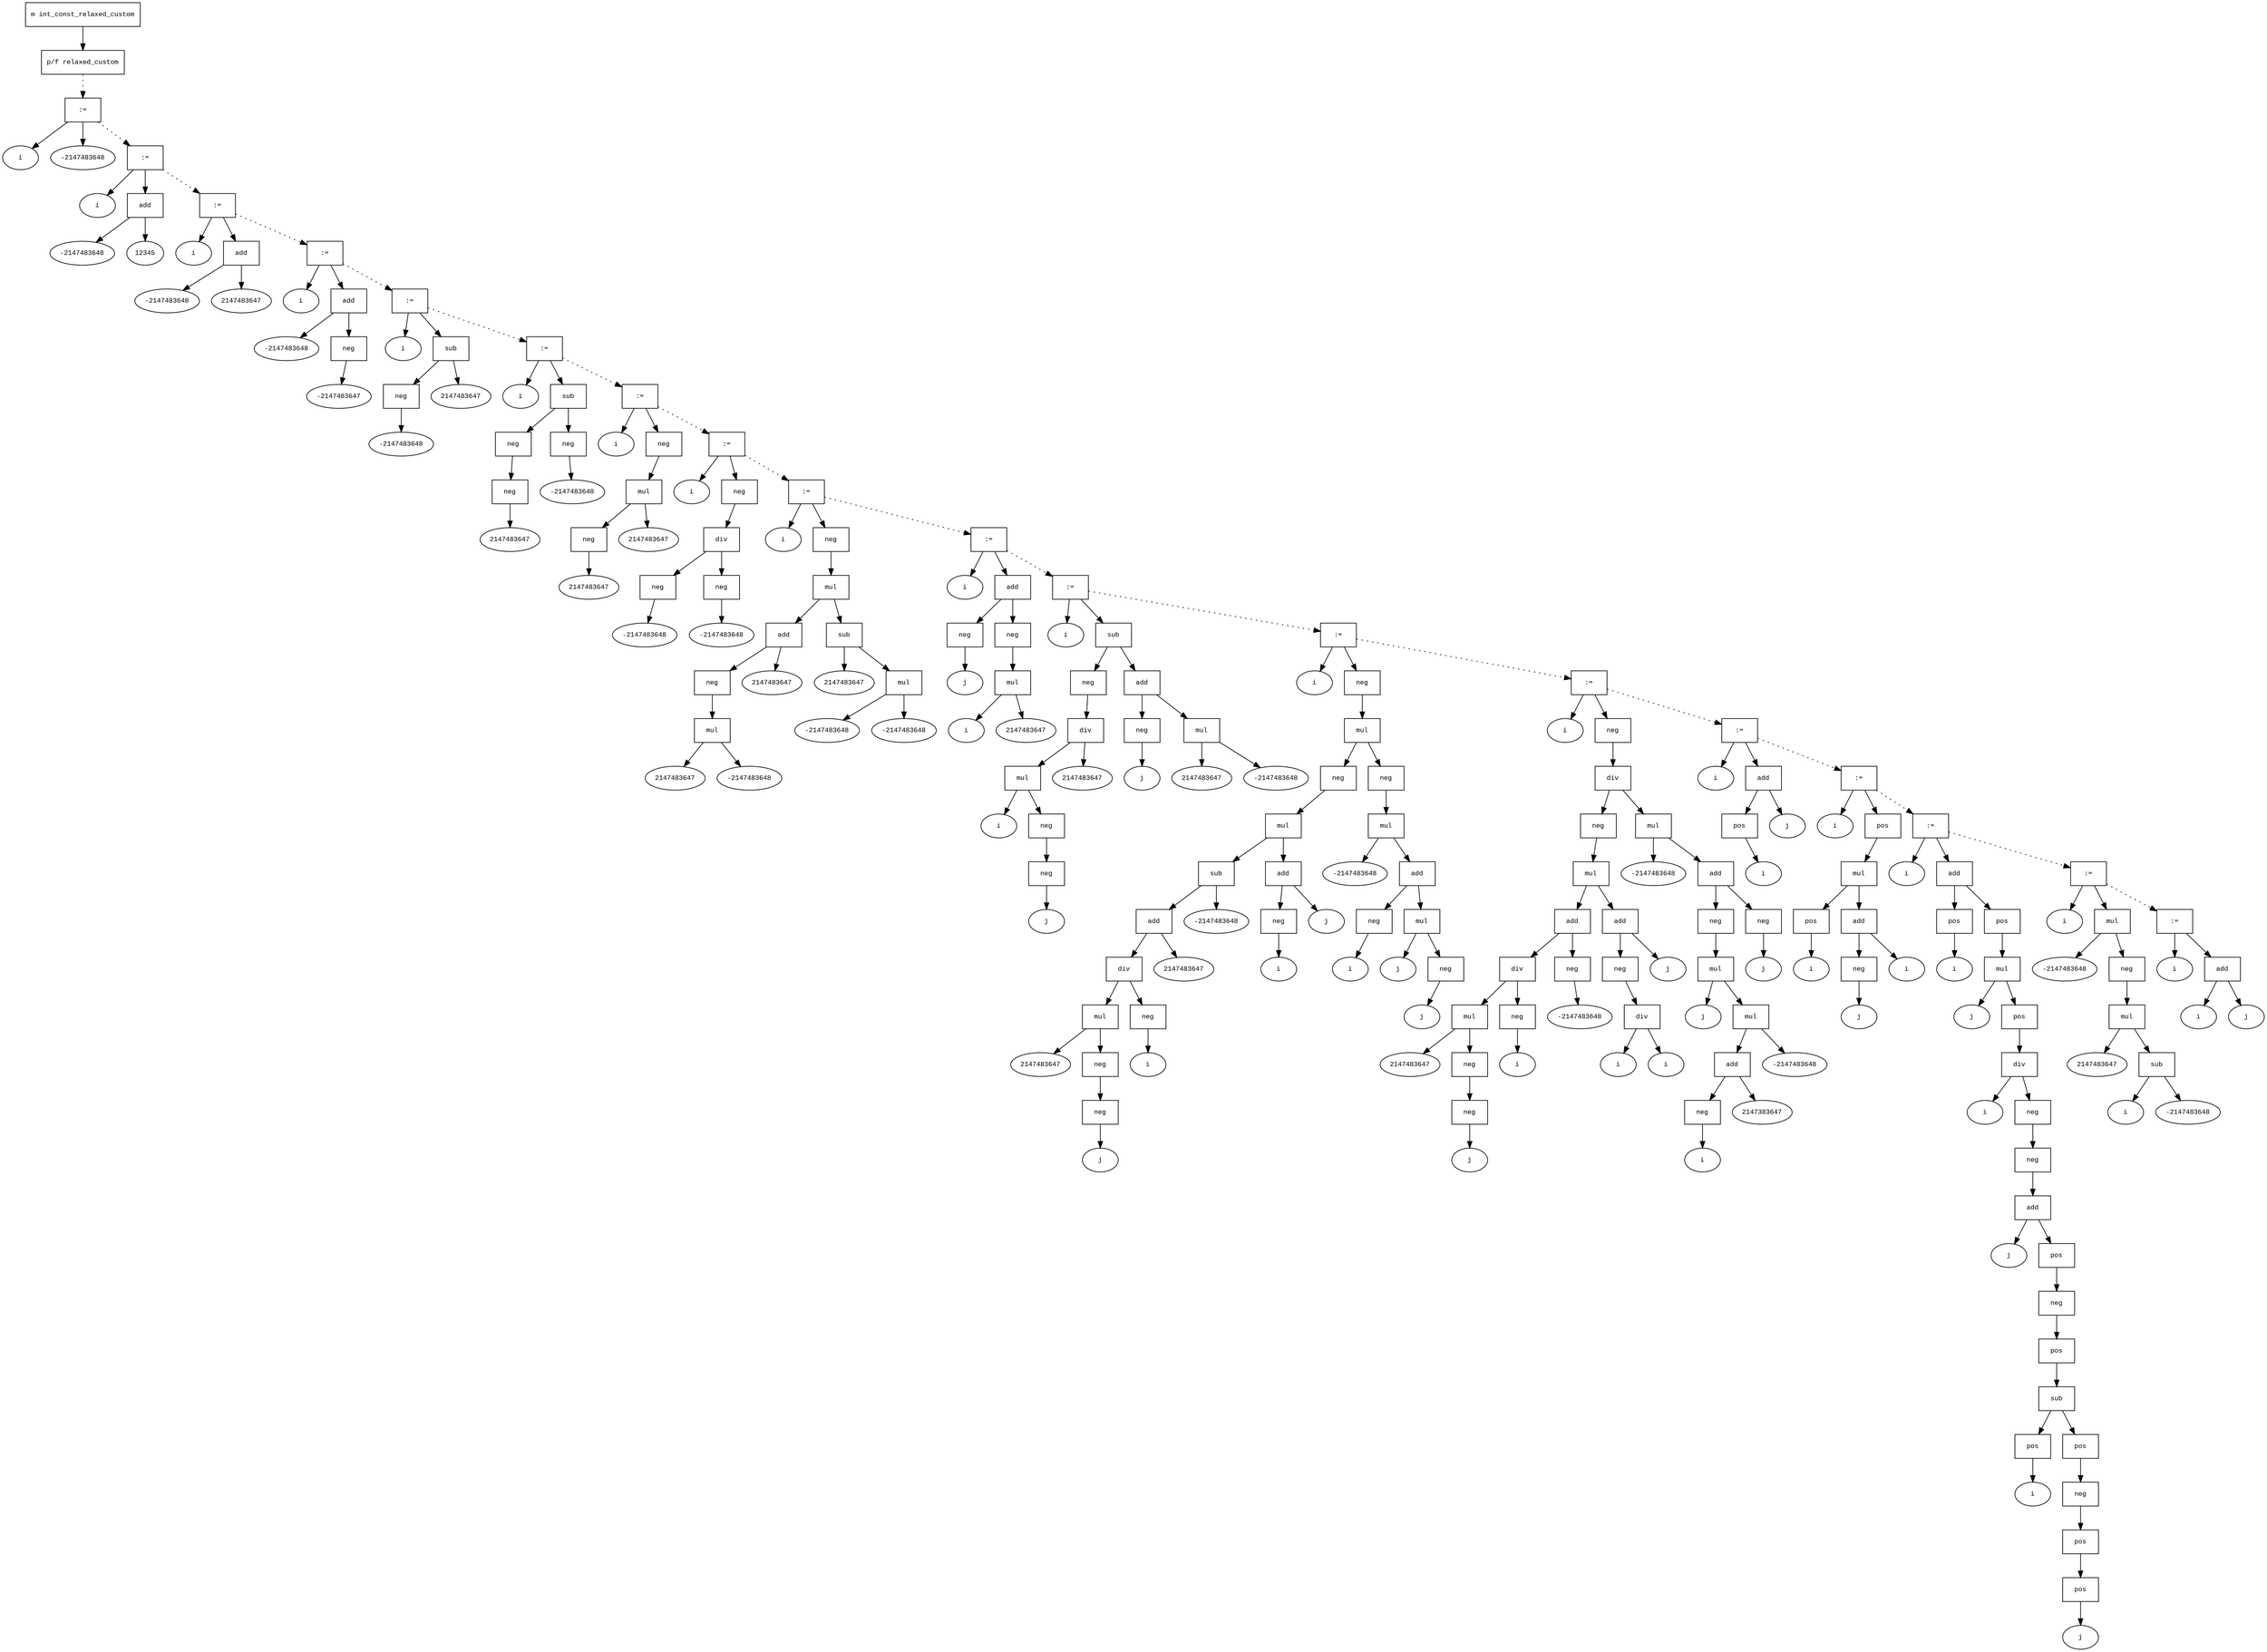 digraph AST {
  graph [fontname="Times New Roman",fontsize=10];
  node  [fontname="Courier New",fontsize=10];
  edge  [fontname="Times New Roman",fontsize=10];

  node0 [label="m int_const_relaxed_custom",shape=box];
  node1 [label="p/f relaxed_custom",shape=box];
  node5 [label=":=",shape=box];
  node2 [label="i",shape=ellipse];
  node5->node2;
  node4 [label="-2147483648",shape=ellipse];
  node5->node4;
  node1 -> node5 [style=dotted];
  node11 [label=":=",shape=box];
  node6 [label="i",shape=ellipse];
  node11->node6;
  node10 [label="add",shape=box];
  node8 [label="-2147483648",shape=ellipse];
  node10->node8;
  node9 [label="12345",shape=ellipse];
  node10->node9;
  node11->node10;
  node5 -> node11 [style=dotted];
  node17 [label=":=",shape=box];
  node12 [label="i",shape=ellipse];
  node17->node12;
  node16 [label="add",shape=box];
  node14 [label="-2147483648",shape=ellipse];
  node16->node14;
  node15 [label="2147483647",shape=ellipse];
  node16->node15;
  node17->node16;
  node11 -> node17 [style=dotted];
  node25 [label=":=",shape=box];
  node18 [label="i",shape=ellipse];
  node25->node18;
  node24 [label="add",shape=box];
  node20 [label="-2147483648",shape=ellipse];
  node24->node20;
  node23 [label="neg",shape=box];
  node22 [label="-2147483647",shape=ellipse];
  node23->node22;
  node24->node23;
  node25->node24;
  node17 -> node25 [style=dotted];
  node32 [label=":=",shape=box];
  node26 [label="i",shape=ellipse];
  node32->node26;
  node31 [label="sub",shape=box];
  node29 [label="neg",shape=box];
  node28 [label="-2147483648",shape=ellipse];
  node29->node28;
  node31->node29;
  node30 [label="2147483647",shape=ellipse];
  node31->node30;
  node32->node31;
  node25 -> node32 [style=dotted];
  node42 [label=":=",shape=box];
  node33 [label="i",shape=ellipse];
  node42->node33;
  node41 [label="sub",shape=box];
  node37 [label="neg",shape=box];
  node36 [label="neg",shape=box];
  node35 [label="2147483647",shape=ellipse];
  node36->node35;
  node37->node36;
  node41->node37;
  node40 [label="neg",shape=box];
  node39 [label="-2147483648",shape=ellipse];
  node40->node39;
  node41->node40;
  node42->node41;
  node32 -> node42 [style=dotted];
  node50 [label=":=",shape=box];
  node43 [label="i",shape=ellipse];
  node50->node43;
  node49 [label="neg",shape=box];
  node48 [label="mul",shape=box];
  node46 [label="neg",shape=box];
  node45 [label="2147483647",shape=ellipse];
  node46->node45;
  node48->node46;
  node47 [label="2147483647",shape=ellipse];
  node48->node47;
  node49->node48;
  node50->node49;
  node42 -> node50 [style=dotted];
  node60 [label=":=",shape=box];
  node51 [label="i",shape=ellipse];
  node60->node51;
  node59 [label="neg",shape=box];
  node58 [label="div",shape=box];
  node54 [label="neg",shape=box];
  node53 [label="-2147483648",shape=ellipse];
  node54->node53;
  node58->node54;
  node57 [label="neg",shape=box];
  node56 [label="-2147483648",shape=ellipse];
  node57->node56;
  node58->node57;
  node59->node58;
  node60->node59;
  node50 -> node60 [style=dotted];
  node79 [label=":=",shape=box];
  node61 [label="i",shape=ellipse];
  node79->node61;
  node78 [label="neg",shape=box];
  node77 [label="mul",shape=box];
  node68 [label="add",shape=box];
  node66 [label="neg",shape=box];
  node65 [label="mul",shape=box];
  node62 [label="2147483647",shape=ellipse];
  node65->node62;
  node64 [label="-2147483648",shape=ellipse];
  node65->node64;
  node66->node65;
  node68->node66;
  node67 [label="2147483647",shape=ellipse];
  node68->node67;
  node77->node68;
  node76 [label="sub",shape=box];
  node70 [label="2147483647",shape=ellipse];
  node76->node70;
  node75 [label="mul",shape=box];
  node72 [label="-2147483648",shape=ellipse];
  node75->node72;
  node74 [label="-2147483648",shape=ellipse];
  node75->node74;
  node76->node75;
  node77->node76;
  node78->node77;
  node79->node78;
  node60 -> node79 [style=dotted];
  node88 [label=":=",shape=box];
  node80 [label="i",shape=ellipse];
  node88->node80;
  node87 [label="add",shape=box];
  node82 [label="neg",shape=box];
  node81 [label="j",shape=ellipse];
  node82->node81;
  node87->node82;
  node86 [label="neg",shape=box];
  node85 [label="mul",shape=box];
  node83 [label="i",shape=ellipse];
  node85->node83;
  node84 [label="2147483647",shape=ellipse];
  node85->node84;
  node86->node85;
  node87->node86;
  node88->node87;
  node79 -> node88 [style=dotted];
  node106 [label=":=",shape=box];
  node89 [label="i",shape=ellipse];
  node106->node89;
  node105 [label="sub",shape=box];
  node97 [label="neg",shape=box];
  node96 [label="div",shape=box];
  node94 [label="mul",shape=box];
  node90 [label="i",shape=ellipse];
  node94->node90;
  node93 [label="neg",shape=box];
  node92 [label="neg",shape=box];
  node91 [label="j",shape=ellipse];
  node92->node91;
  node93->node92;
  node94->node93;
  node96->node94;
  node95 [label="2147483647",shape=ellipse];
  node96->node95;
  node97->node96;
  node105->node97;
  node104 [label="add",shape=box];
  node99 [label="neg",shape=box];
  node98 [label="j",shape=ellipse];
  node99->node98;
  node104->node99;
  node103 [label="mul",shape=box];
  node100 [label="2147483647",shape=ellipse];
  node103->node100;
  node102 [label="-2147483648",shape=ellipse];
  node103->node102;
  node104->node103;
  node105->node104;
  node106->node105;
  node88 -> node106 [style=dotted];
  node141 [label=":=",shape=box];
  node107 [label="i",shape=ellipse];
  node141->node107;
  node140 [label="neg",shape=box];
  node139 [label="mul",shape=box];
  node126 [label="neg",shape=box];
  node125 [label="mul",shape=box];
  node120 [label="sub",shape=box];
  node117 [label="add",shape=box];
  node115 [label="div",shape=box];
  node112 [label="mul",shape=box];
  node108 [label="2147483647",shape=ellipse];
  node112->node108;
  node111 [label="neg",shape=box];
  node110 [label="neg",shape=box];
  node109 [label="j",shape=ellipse];
  node110->node109;
  node111->node110;
  node112->node111;
  node115->node112;
  node114 [label="neg",shape=box];
  node113 [label="i",shape=ellipse];
  node114->node113;
  node115->node114;
  node117->node115;
  node116 [label="2147483647",shape=ellipse];
  node117->node116;
  node120->node117;
  node119 [label="-2147483648",shape=ellipse];
  node120->node119;
  node125->node120;
  node124 [label="add",shape=box];
  node122 [label="neg",shape=box];
  node121 [label="i",shape=ellipse];
  node122->node121;
  node124->node122;
  node123 [label="j",shape=ellipse];
  node124->node123;
  node125->node124;
  node126->node125;
  node139->node126;
  node138 [label="neg",shape=box];
  node137 [label="mul",shape=box];
  node136 [label="-2147483648",shape=ellipse];
  node137->node136;
  node134 [label="add",shape=box];
  node129 [label="neg",shape=box];
  node128 [label="i",shape=ellipse];
  node129->node128;
  node134->node129;
  node133 [label="mul",shape=box];
  node130 [label="j",shape=ellipse];
  node133->node130;
  node132 [label="neg",shape=box];
  node131 [label="j",shape=ellipse];
  node132->node131;
  node133->node132;
  node134->node133;
  node137->node134;
  node138->node137;
  node139->node138;
  node140->node139;
  node141->node140;
  node106 -> node141 [style=dotted];
  node182 [label=":=",shape=box];
  node142 [label="i",shape=ellipse];
  node182->node142;
  node181 [label="neg",shape=box];
  node180 [label="div",shape=box];
  node162 [label="neg",shape=box];
  node161 [label="mul",shape=box];
  node154 [label="add",shape=box];
  node150 [label="div",shape=box];
  node147 [label="mul",shape=box];
  node143 [label="2147483647",shape=ellipse];
  node147->node143;
  node146 [label="neg",shape=box];
  node145 [label="neg",shape=box];
  node144 [label="j",shape=ellipse];
  node145->node144;
  node146->node145;
  node147->node146;
  node150->node147;
  node149 [label="neg",shape=box];
  node148 [label="i",shape=ellipse];
  node149->node148;
  node150->node149;
  node154->node150;
  node153 [label="neg",shape=box];
  node152 [label="-2147483648",shape=ellipse];
  node153->node152;
  node154->node153;
  node161->node154;
  node160 [label="add",shape=box];
  node158 [label="neg",shape=box];
  node157 [label="div",shape=box];
  node155 [label="i",shape=ellipse];
  node157->node155;
  node156 [label="i",shape=ellipse];
  node157->node156;
  node158->node157;
  node160->node158;
  node159 [label="j",shape=ellipse];
  node160->node159;
  node161->node160;
  node162->node161;
  node180->node162;
  node179 [label="mul",shape=box];
  node178 [label="-2147483648",shape=ellipse];
  node179->node178;
  node176 [label="add",shape=box];
  node173 [label="neg",shape=box];
  node172 [label="mul",shape=box];
  node164 [label="j",shape=ellipse];
  node172->node164;
  node171 [label="mul",shape=box];
  node168 [label="add",shape=box];
  node166 [label="neg",shape=box];
  node165 [label="i",shape=ellipse];
  node166->node165;
  node168->node166;
  node167 [label="2147383647",shape=ellipse];
  node168->node167;
  node171->node168;
  node170 [label="-2147483648",shape=ellipse];
  node171->node170;
  node172->node171;
  node173->node172;
  node176->node173;
  node175 [label="neg",shape=box];
  node174 [label="j",shape=ellipse];
  node175->node174;
  node176->node175;
  node179->node176;
  node180->node179;
  node181->node180;
  node182->node181;
  node141 -> node182 [style=dotted];
  node188 [label=":=",shape=box];
  node183 [label="i",shape=ellipse];
  node188->node183;
  node187 [label="add",shape=box];
  node185 [label="pos",shape=box];
  node184 [label="i",shape=ellipse];
  node185->node184;
  node187->node185;
  node186 [label="j",shape=ellipse];
  node187->node186;
  node188->node187;
  node182 -> node188 [style=dotted];
  node198 [label=":=",shape=box];
  node189 [label="i",shape=ellipse];
  node198->node189;
  node197 [label="pos",shape=box];
  node196 [label="mul",shape=box];
  node191 [label="pos",shape=box];
  node190 [label="i",shape=ellipse];
  node191->node190;
  node196->node191;
  node195 [label="add",shape=box];
  node193 [label="neg",shape=box];
  node192 [label="j",shape=ellipse];
  node193->node192;
  node195->node193;
  node194 [label="i",shape=ellipse];
  node195->node194;
  node196->node195;
  node197->node196;
  node198->node197;
  node188 -> node198 [style=dotted];
  node224 [label=":=",shape=box];
  node199 [label="i",shape=ellipse];
  node224->node199;
  node223 [label="add",shape=box];
  node201 [label="pos",shape=box];
  node200 [label="i",shape=ellipse];
  node201->node200;
  node223->node201;
  node222 [label="pos",shape=box];
  node221 [label="mul",shape=box];
  node202 [label="j",shape=ellipse];
  node221->node202;
  node220 [label="pos",shape=box];
  node219 [label="div",shape=box];
  node203 [label="i",shape=ellipse];
  node219->node203;
  node218 [label="neg",shape=box];
  node217 [label="neg",shape=box];
  node216 [label="add",shape=box];
  node204 [label="j",shape=ellipse];
  node216->node204;
  node215 [label="pos",shape=box];
  node214 [label="neg",shape=box];
  node213 [label="pos",shape=box];
  node212 [label="sub",shape=box];
  node206 [label="pos",shape=box];
  node205 [label="i",shape=ellipse];
  node206->node205;
  node212->node206;
  node211 [label="pos",shape=box];
  node210 [label="neg",shape=box];
  node209 [label="pos",shape=box];
  node208 [label="pos",shape=box];
  node207 [label="j",shape=ellipse];
  node208->node207;
  node209->node208;
  node210->node209;
  node211->node210;
  node212->node211;
  node213->node212;
  node214->node213;
  node215->node214;
  node216->node215;
  node217->node216;
  node218->node217;
  node219->node218;
  node220->node219;
  node221->node220;
  node222->node221;
  node223->node222;
  node224->node223;
  node198 -> node224 [style=dotted];
  node237 [label=":=",shape=box];
  node225 [label="i",shape=ellipse];
  node237->node225;
  node236 [label="mul",shape=box];
  node235 [label="-2147483648",shape=ellipse];
  node236->node235;
  node233 [label="neg",shape=box];
  node232 [label="mul",shape=box];
  node227 [label="2147483647",shape=ellipse];
  node232->node227;
  node231 [label="sub",shape=box];
  node228 [label="i",shape=ellipse];
  node231->node228;
  node230 [label="-2147483648",shape=ellipse];
  node231->node230;
  node232->node231;
  node233->node232;
  node236->node233;
  node237->node236;
  node224 -> node237 [style=dotted];
  node242 [label=":=",shape=box];
  node238 [label="i",shape=ellipse];
  node242->node238;
  node241 [label="add",shape=box];
  node239 [label="i",shape=ellipse];
  node241->node239;
  node240 [label="j",shape=ellipse];
  node241->node240;
  node242->node241;
  node237 -> node242 [style=dotted];
  node0 -> node1;
}
